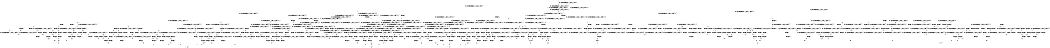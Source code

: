 digraph BCG {
size = "7, 10.5";
center = TRUE;
node [shape = circle];
0 [peripheries = 2];
0 -> 1 [label = "EX !0 !ATOMIC_EXCH_BRANCH (1, +1, TRUE, +1, 1, FALSE) !{}"];
0 -> 2 [label = "EX !2 !ATOMIC_EXCH_BRANCH (1, +1, TRUE, +0, 2, TRUE) !{}"];
0 -> 3 [label = "EX !1 !ATOMIC_EXCH_BRANCH (1, +0, TRUE, +0, 1, TRUE) !{}"];
1 -> 4 [label = "EX !2 !ATOMIC_EXCH_BRANCH (1, +1, TRUE, +0, 2, FALSE) !{0}"];
1 -> 5 [label = "EX !1 !ATOMIC_EXCH_BRANCH (1, +0, TRUE, +0, 1, FALSE) !{0}"];
1 -> 6 [label = "TERMINATE !0"];
2 -> 7 [label = "EX !0 !ATOMIC_EXCH_BRANCH (1, +1, TRUE, +1, 1, TRUE) !{0, 1, 2}"];
2 -> 8 [label = "EX !1 !ATOMIC_EXCH_BRANCH (1, +0, TRUE, +0, 1, FALSE) !{0, 1, 2}"];
2 -> 9 [label = "TERMINATE !2"];
2 -> 10 [label = "EX !0 !ATOMIC_EXCH_BRANCH (1, +1, TRUE, +1, 1, TRUE) !{0, 1, 2}"];
3 -> 11 [label = "EX !1 !ATOMIC_EXCH_BRANCH (1, +0, TRUE, +0, 1, TRUE) !{0, 1}"];
3 -> 12 [label = "EX !0 !ATOMIC_EXCH_BRANCH (1, +1, TRUE, +1, 1, FALSE) !{0, 1}"];
3 -> 13 [label = "EX !2 !ATOMIC_EXCH_BRANCH (1, +1, TRUE, +0, 2, TRUE) !{0, 1}"];
3 -> 14 [label = "EX !0 !ATOMIC_EXCH_BRANCH (1, +1, TRUE, +1, 1, FALSE) !{0, 1}"];
4 -> 15 [label = "EX !1 !ATOMIC_EXCH_BRANCH (1, +0, TRUE, +0, 1, FALSE) !{0, 1, 2}"];
4 -> 16 [label = "TERMINATE !0"];
4 -> 17 [label = "TERMINATE !2"];
5 -> 18 [label = "EX !2 !ATOMIC_EXCH_BRANCH (1, +1, TRUE, +0, 2, TRUE) !{0, 1}"];
5 -> 19 [label = "TERMINATE !0"];
5 -> 20 [label = "TERMINATE !1"];
6 -> 21 [label = "EX !2 !ATOMIC_EXCH_BRANCH (1, +1, TRUE, +0, 2, FALSE) !{}"];
6 -> 22 [label = "EX !1 !ATOMIC_EXCH_BRANCH (1, +0, TRUE, +0, 1, FALSE) !{}"];
7 -> 7 [label = "EX !0 !ATOMIC_EXCH_BRANCH (1, +1, TRUE, +1, 1, TRUE) !{0, 1, 2}"];
7 -> 23 [label = "EX !1 !ATOMIC_EXCH_BRANCH (1, +0, TRUE, +0, 1, FALSE) !{0, 1, 2}"];
7 -> 24 [label = "TERMINATE !2"];
7 -> 10 [label = "EX !0 !ATOMIC_EXCH_BRANCH (1, +1, TRUE, +1, 1, TRUE) !{0, 1, 2}"];
8 -> 25 [label = "EX !0 !ATOMIC_EXCH_BRANCH (1, +1, TRUE, +1, 1, FALSE) !{0, 1, 2}"];
8 -> 26 [label = "TERMINATE !2"];
8 -> 27 [label = "TERMINATE !1"];
8 -> 28 [label = "EX !0 !ATOMIC_EXCH_BRANCH (1, +1, TRUE, +1, 1, FALSE) !{0, 1, 2}"];
9 -> 29 [label = "EX !0 !ATOMIC_EXCH_BRANCH (1, +1, TRUE, +1, 1, TRUE) !{0, 1}"];
9 -> 30 [label = "EX !1 !ATOMIC_EXCH_BRANCH (1, +0, TRUE, +0, 1, FALSE) !{0, 1}"];
9 -> 31 [label = "EX !0 !ATOMIC_EXCH_BRANCH (1, +1, TRUE, +1, 1, TRUE) !{0, 1}"];
10 -> 32 [label = "EX !1 !ATOMIC_EXCH_BRANCH (1, +0, TRUE, +0, 1, FALSE) !{0, 1, 2}"];
10 -> 10 [label = "EX !0 !ATOMIC_EXCH_BRANCH (1, +1, TRUE, +1, 1, TRUE) !{0, 1, 2}"];
10 -> 33 [label = "EX !1 !ATOMIC_EXCH_BRANCH (1, +0, TRUE, +0, 1, FALSE) !{0, 1, 2}"];
10 -> 34 [label = "TERMINATE !2"];
11 -> 11 [label = "EX !1 !ATOMIC_EXCH_BRANCH (1, +0, TRUE, +0, 1, TRUE) !{0, 1}"];
11 -> 12 [label = "EX !0 !ATOMIC_EXCH_BRANCH (1, +1, TRUE, +1, 1, FALSE) !{0, 1}"];
11 -> 13 [label = "EX !2 !ATOMIC_EXCH_BRANCH (1, +1, TRUE, +0, 2, TRUE) !{0, 1}"];
11 -> 14 [label = "EX !0 !ATOMIC_EXCH_BRANCH (1, +1, TRUE, +1, 1, FALSE) !{0, 1}"];
12 -> 35 [label = "EX !1 !ATOMIC_EXCH_BRANCH (1, +0, TRUE, +0, 1, FALSE) !{0, 1}"];
12 -> 36 [label = "EX !2 !ATOMIC_EXCH_BRANCH (1, +1, TRUE, +0, 2, FALSE) !{0, 1}"];
12 -> 37 [label = "TERMINATE !0"];
13 -> 8 [label = "EX !1 !ATOMIC_EXCH_BRANCH (1, +0, TRUE, +0, 1, FALSE) !{0, 1, 2}"];
13 -> 38 [label = "EX !0 !ATOMIC_EXCH_BRANCH (1, +1, TRUE, +1, 1, TRUE) !{0, 1, 2}"];
13 -> 39 [label = "TERMINATE !2"];
13 -> 40 [label = "EX !0 !ATOMIC_EXCH_BRANCH (1, +1, TRUE, +1, 1, TRUE) !{0, 1, 2}"];
14 -> 41 [label = "EX !1 !ATOMIC_EXCH_BRANCH (1, +0, TRUE, +0, 1, FALSE) !{0, 1}"];
14 -> 42 [label = "EX !1 !ATOMIC_EXCH_BRANCH (1, +0, TRUE, +0, 1, FALSE) !{0, 1}"];
14 -> 43 [label = "EX !2 !ATOMIC_EXCH_BRANCH (1, +1, TRUE, +0, 2, FALSE) !{0, 1}"];
14 -> 44 [label = "TERMINATE !0"];
15 -> 45 [label = "TERMINATE !0"];
15 -> 46 [label = "TERMINATE !2"];
15 -> 47 [label = "TERMINATE !1"];
16 -> 48 [label = "EX !1 !ATOMIC_EXCH_BRANCH (1, +0, TRUE, +0, 1, FALSE) !{1, 2}"];
16 -> 49 [label = "TERMINATE !2"];
16 -> 50 [label = "EX !1 !ATOMIC_EXCH_BRANCH (1, +0, TRUE, +0, 1, FALSE) !{1, 2}"];
17 -> 51 [label = "EX !1 !ATOMIC_EXCH_BRANCH (1, +0, TRUE, +0, 1, FALSE) !{0, 1}"];
17 -> 52 [label = "TERMINATE !0"];
18 -> 53 [label = "TERMINATE !0"];
18 -> 54 [label = "TERMINATE !2"];
18 -> 55 [label = "TERMINATE !1"];
19 -> 56 [label = "EX !2 !ATOMIC_EXCH_BRANCH (1, +1, TRUE, +0, 2, TRUE) !{1}"];
19 -> 57 [label = "TERMINATE !1"];
20 -> 58 [label = "EX !2 !ATOMIC_EXCH_BRANCH (1, +1, TRUE, +0, 2, TRUE) !{0}"];
20 -> 59 [label = "TERMINATE !0"];
21 -> 48 [label = "EX !1 !ATOMIC_EXCH_BRANCH (1, +0, TRUE, +0, 1, FALSE) !{1, 2}"];
21 -> 49 [label = "TERMINATE !2"];
21 -> 50 [label = "EX !1 !ATOMIC_EXCH_BRANCH (1, +0, TRUE, +0, 1, FALSE) !{1, 2}"];
22 -> 56 [label = "EX !2 !ATOMIC_EXCH_BRANCH (1, +1, TRUE, +0, 2, TRUE) !{1}"];
22 -> 57 [label = "TERMINATE !1"];
23 -> 25 [label = "EX !0 !ATOMIC_EXCH_BRANCH (1, +1, TRUE, +1, 1, FALSE) !{0, 1, 2}"];
23 -> 60 [label = "TERMINATE !2"];
23 -> 61 [label = "TERMINATE !1"];
23 -> 28 [label = "EX !0 !ATOMIC_EXCH_BRANCH (1, +1, TRUE, +1, 1, FALSE) !{0, 1, 2}"];
24 -> 29 [label = "EX !0 !ATOMIC_EXCH_BRANCH (1, +1, TRUE, +1, 1, TRUE) !{0, 1}"];
24 -> 62 [label = "EX !1 !ATOMIC_EXCH_BRANCH (1, +0, TRUE, +0, 1, FALSE) !{0, 1}"];
24 -> 31 [label = "EX !0 !ATOMIC_EXCH_BRANCH (1, +1, TRUE, +1, 1, TRUE) !{0, 1}"];
25 -> 53 [label = "TERMINATE !0"];
25 -> 54 [label = "TERMINATE !2"];
25 -> 55 [label = "TERMINATE !1"];
26 -> 63 [label = "EX !0 !ATOMIC_EXCH_BRANCH (1, +1, TRUE, +1, 1, FALSE) !{0, 1}"];
26 -> 64 [label = "TERMINATE !1"];
26 -> 65 [label = "EX !0 !ATOMIC_EXCH_BRANCH (1, +1, TRUE, +1, 1, FALSE) !{0, 1}"];
27 -> 66 [label = "EX !0 !ATOMIC_EXCH_BRANCH (1, +1, TRUE, +1, 1, FALSE) !{0, 2}"];
27 -> 67 [label = "TERMINATE !2"];
27 -> 68 [label = "EX !0 !ATOMIC_EXCH_BRANCH (1, +1, TRUE, +1, 1, FALSE) !{0, 2}"];
28 -> 69 [label = "TERMINATE !0"];
28 -> 70 [label = "TERMINATE !2"];
28 -> 71 [label = "TERMINATE !1"];
29 -> 29 [label = "EX !0 !ATOMIC_EXCH_BRANCH (1, +1, TRUE, +1, 1, TRUE) !{0, 1}"];
29 -> 62 [label = "EX !1 !ATOMIC_EXCH_BRANCH (1, +0, TRUE, +0, 1, FALSE) !{0, 1}"];
29 -> 31 [label = "EX !0 !ATOMIC_EXCH_BRANCH (1, +1, TRUE, +1, 1, TRUE) !{0, 1}"];
30 -> 63 [label = "EX !0 !ATOMIC_EXCH_BRANCH (1, +1, TRUE, +1, 1, FALSE) !{0, 1}"];
30 -> 64 [label = "TERMINATE !1"];
30 -> 65 [label = "EX !0 !ATOMIC_EXCH_BRANCH (1, +1, TRUE, +1, 1, FALSE) !{0, 1}"];
31 -> 72 [label = "EX !1 !ATOMIC_EXCH_BRANCH (1, +0, TRUE, +0, 1, FALSE) !{0, 1}"];
31 -> 31 [label = "EX !0 !ATOMIC_EXCH_BRANCH (1, +1, TRUE, +1, 1, TRUE) !{0, 1}"];
31 -> 73 [label = "EX !1 !ATOMIC_EXCH_BRANCH (1, +0, TRUE, +0, 1, FALSE) !{0, 1}"];
32 -> 74 [label = "EX !0 !ATOMIC_EXCH_BRANCH (1, +1, TRUE, +1, 1, FALSE) !{0, 1, 2}"];
32 -> 75 [label = "TERMINATE !2"];
32 -> 76 [label = "TERMINATE !1"];
33 -> 28 [label = "EX !0 !ATOMIC_EXCH_BRANCH (1, +1, TRUE, +1, 1, FALSE) !{0, 1, 2}"];
33 -> 77 [label = "TERMINATE !2"];
33 -> 78 [label = "TERMINATE !1"];
34 -> 79 [label = "EX !0 !ATOMIC_EXCH_BRANCH (1, +1, TRUE, +1, 1, TRUE) !{0, 1}"];
34 -> 80 [label = "EX !1 !ATOMIC_EXCH_BRANCH (1, +0, TRUE, +0, 1, FALSE) !{0, 1}"];
35 -> 18 [label = "EX !2 !ATOMIC_EXCH_BRANCH (1, +1, TRUE, +0, 2, TRUE) !{0, 1}"];
35 -> 19 [label = "TERMINATE !0"];
35 -> 20 [label = "TERMINATE !1"];
36 -> 15 [label = "EX !1 !ATOMIC_EXCH_BRANCH (1, +0, TRUE, +0, 1, FALSE) !{0, 1, 2}"];
36 -> 81 [label = "TERMINATE !0"];
36 -> 82 [label = "TERMINATE !2"];
37 -> 83 [label = "EX !1 !ATOMIC_EXCH_BRANCH (1, +0, TRUE, +0, 1, FALSE) !{1}"];
37 -> 84 [label = "EX !2 !ATOMIC_EXCH_BRANCH (1, +1, TRUE, +0, 2, FALSE) !{1}"];
37 -> 85 [label = "EX !1 !ATOMIC_EXCH_BRANCH (1, +0, TRUE, +0, 1, FALSE) !{1}"];
38 -> 38 [label = "EX !0 !ATOMIC_EXCH_BRANCH (1, +1, TRUE, +1, 1, TRUE) !{0, 1, 2}"];
38 -> 23 [label = "EX !1 !ATOMIC_EXCH_BRANCH (1, +0, TRUE, +0, 1, FALSE) !{0, 1, 2}"];
38 -> 86 [label = "TERMINATE !2"];
38 -> 40 [label = "EX !0 !ATOMIC_EXCH_BRANCH (1, +1, TRUE, +1, 1, TRUE) !{0, 1, 2}"];
39 -> 30 [label = "EX !1 !ATOMIC_EXCH_BRANCH (1, +0, TRUE, +0, 1, FALSE) !{0, 1}"];
39 -> 87 [label = "EX !0 !ATOMIC_EXCH_BRANCH (1, +1, TRUE, +1, 1, TRUE) !{0, 1}"];
39 -> 88 [label = "EX !0 !ATOMIC_EXCH_BRANCH (1, +1, TRUE, +1, 1, TRUE) !{0, 1}"];
40 -> 32 [label = "EX !1 !ATOMIC_EXCH_BRANCH (1, +0, TRUE, +0, 1, FALSE) !{0, 1, 2}"];
40 -> 40 [label = "EX !0 !ATOMIC_EXCH_BRANCH (1, +1, TRUE, +1, 1, TRUE) !{0, 1, 2}"];
40 -> 33 [label = "EX !1 !ATOMIC_EXCH_BRANCH (1, +0, TRUE, +0, 1, FALSE) !{0, 1, 2}"];
40 -> 89 [label = "TERMINATE !2"];
41 -> 90 [label = "EX !2 !ATOMIC_EXCH_BRANCH (1, +1, TRUE, +0, 2, TRUE) !{0, 1}"];
41 -> 91 [label = "TERMINATE !0"];
41 -> 92 [label = "TERMINATE !1"];
42 -> 93 [label = "EX !2 !ATOMIC_EXCH_BRANCH (1, +1, TRUE, +0, 2, TRUE) !{0, 1}"];
42 -> 94 [label = "TERMINATE !0"];
42 -> 95 [label = "TERMINATE !1"];
43 -> 96 [label = "EX !1 !ATOMIC_EXCH_BRANCH (1, +0, TRUE, +0, 1, FALSE) !{0, 1, 2}"];
43 -> 97 [label = "TERMINATE !0"];
43 -> 98 [label = "TERMINATE !2"];
44 -> 99 [label = "EX !1 !ATOMIC_EXCH_BRANCH (1, +0, TRUE, +0, 1, FALSE) !{1}"];
44 -> 100 [label = "EX !2 !ATOMIC_EXCH_BRANCH (1, +1, TRUE, +0, 2, FALSE) !{1}"];
45 -> 101 [label = "TERMINATE !2"];
45 -> 102 [label = "TERMINATE !1"];
46 -> 103 [label = "TERMINATE !0"];
46 -> 104 [label = "TERMINATE !1"];
47 -> 105 [label = "TERMINATE !0"];
47 -> 106 [label = "TERMINATE !2"];
48 -> 101 [label = "TERMINATE !2"];
48 -> 102 [label = "TERMINATE !1"];
49 -> 107 [label = "EX !1 !ATOMIC_EXCH_BRANCH (1, +0, TRUE, +0, 1, FALSE) !{1}"];
49 -> 108 [label = "EX !1 !ATOMIC_EXCH_BRANCH (1, +0, TRUE, +0, 1, FALSE) !{1}"];
50 -> 109 [label = "TERMINATE !2"];
50 -> 110 [label = "TERMINATE !1"];
51 -> 103 [label = "TERMINATE !0"];
51 -> 104 [label = "TERMINATE !1"];
52 -> 107 [label = "EX !1 !ATOMIC_EXCH_BRANCH (1, +0, TRUE, +0, 1, FALSE) !{1}"];
52 -> 108 [label = "EX !1 !ATOMIC_EXCH_BRANCH (1, +0, TRUE, +0, 1, FALSE) !{1}"];
53 -> 111 [label = "TERMINATE !2"];
53 -> 112 [label = "TERMINATE !1"];
54 -> 113 [label = "TERMINATE !0"];
54 -> 114 [label = "TERMINATE !1"];
55 -> 115 [label = "TERMINATE !0"];
55 -> 116 [label = "TERMINATE !2"];
56 -> 111 [label = "TERMINATE !2"];
56 -> 112 [label = "TERMINATE !1"];
57 -> 117 [label = "EX !2 !ATOMIC_EXCH_BRANCH (1, +1, TRUE, +0, 2, TRUE) !{}"];
58 -> 115 [label = "TERMINATE !0"];
58 -> 116 [label = "TERMINATE !2"];
59 -> 117 [label = "EX !2 !ATOMIC_EXCH_BRANCH (1, +1, TRUE, +0, 2, TRUE) !{}"];
60 -> 63 [label = "EX !0 !ATOMIC_EXCH_BRANCH (1, +1, TRUE, +1, 1, FALSE) !{0, 1}"];
60 -> 118 [label = "TERMINATE !1"];
60 -> 65 [label = "EX !0 !ATOMIC_EXCH_BRANCH (1, +1, TRUE, +1, 1, FALSE) !{0, 1}"];
61 -> 66 [label = "EX !0 !ATOMIC_EXCH_BRANCH (1, +1, TRUE, +1, 1, FALSE) !{0, 2}"];
61 -> 119 [label = "TERMINATE !2"];
61 -> 68 [label = "EX !0 !ATOMIC_EXCH_BRANCH (1, +1, TRUE, +1, 1, FALSE) !{0, 2}"];
62 -> 63 [label = "EX !0 !ATOMIC_EXCH_BRANCH (1, +1, TRUE, +1, 1, FALSE) !{0, 1}"];
62 -> 118 [label = "TERMINATE !1"];
62 -> 65 [label = "EX !0 !ATOMIC_EXCH_BRANCH (1, +1, TRUE, +1, 1, FALSE) !{0, 1}"];
63 -> 113 [label = "TERMINATE !0"];
63 -> 114 [label = "TERMINATE !1"];
64 -> 120 [label = "EX !0 !ATOMIC_EXCH_BRANCH (1, +1, TRUE, +1, 1, FALSE) !{0}"];
64 -> 121 [label = "EX !0 !ATOMIC_EXCH_BRANCH (1, +1, TRUE, +1, 1, FALSE) !{0}"];
65 -> 122 [label = "TERMINATE !0"];
65 -> 123 [label = "TERMINATE !1"];
66 -> 115 [label = "TERMINATE !0"];
66 -> 116 [label = "TERMINATE !2"];
67 -> 120 [label = "EX !0 !ATOMIC_EXCH_BRANCH (1, +1, TRUE, +1, 1, FALSE) !{0}"];
67 -> 121 [label = "EX !0 !ATOMIC_EXCH_BRANCH (1, +1, TRUE, +1, 1, FALSE) !{0}"];
68 -> 124 [label = "TERMINATE !0"];
68 -> 125 [label = "TERMINATE !2"];
69 -> 126 [label = "TERMINATE !2"];
69 -> 127 [label = "TERMINATE !1"];
70 -> 128 [label = "TERMINATE !0"];
70 -> 129 [label = "TERMINATE !1"];
71 -> 130 [label = "TERMINATE !0"];
71 -> 131 [label = "TERMINATE !2"];
72 -> 132 [label = "EX !0 !ATOMIC_EXCH_BRANCH (1, +1, TRUE, +1, 1, FALSE) !{0, 1}"];
72 -> 133 [label = "TERMINATE !1"];
72 -> 65 [label = "EX !0 !ATOMIC_EXCH_BRANCH (1, +1, TRUE, +1, 1, FALSE) !{0, 1}"];
73 -> 65 [label = "EX !0 !ATOMIC_EXCH_BRANCH (1, +1, TRUE, +1, 1, FALSE) !{0, 1}"];
73 -> 134 [label = "TERMINATE !1"];
74 -> 135 [label = "TERMINATE !0"];
74 -> 136 [label = "TERMINATE !2"];
74 -> 137 [label = "TERMINATE !1"];
75 -> 138 [label = "EX !0 !ATOMIC_EXCH_BRANCH (1, +1, TRUE, +1, 1, FALSE) !{0, 1}"];
75 -> 139 [label = "TERMINATE !1"];
76 -> 140 [label = "EX !0 !ATOMIC_EXCH_BRANCH (1, +1, TRUE, +1, 1, FALSE) !{0, 2}"];
76 -> 141 [label = "TERMINATE !2"];
77 -> 142 [label = "EX !0 !ATOMIC_EXCH_BRANCH (1, +1, TRUE, +1, 1, FALSE) !{0, 1}"];
77 -> 143 [label = "TERMINATE !1"];
78 -> 144 [label = "EX !0 !ATOMIC_EXCH_BRANCH (1, +1, TRUE, +1, 1, FALSE) !{0, 2}"];
78 -> 145 [label = "TERMINATE !2"];
79 -> 79 [label = "EX !0 !ATOMIC_EXCH_BRANCH (1, +1, TRUE, +1, 1, TRUE) !{0, 1}"];
79 -> 80 [label = "EX !1 !ATOMIC_EXCH_BRANCH (1, +0, TRUE, +0, 1, FALSE) !{0, 1}"];
80 -> 142 [label = "EX !0 !ATOMIC_EXCH_BRANCH (1, +1, TRUE, +1, 1, FALSE) !{0, 1}"];
80 -> 143 [label = "TERMINATE !1"];
81 -> 48 [label = "EX !1 !ATOMIC_EXCH_BRANCH (1, +0, TRUE, +0, 1, FALSE) !{1, 2}"];
81 -> 146 [label = "TERMINATE !2"];
81 -> 50 [label = "EX !1 !ATOMIC_EXCH_BRANCH (1, +0, TRUE, +0, 1, FALSE) !{1, 2}"];
82 -> 51 [label = "EX !1 !ATOMIC_EXCH_BRANCH (1, +0, TRUE, +0, 1, FALSE) !{0, 1}"];
82 -> 147 [label = "TERMINATE !0"];
83 -> 56 [label = "EX !2 !ATOMIC_EXCH_BRANCH (1, +1, TRUE, +0, 2, TRUE) !{1}"];
83 -> 57 [label = "TERMINATE !1"];
84 -> 48 [label = "EX !1 !ATOMIC_EXCH_BRANCH (1, +0, TRUE, +0, 1, FALSE) !{1, 2}"];
84 -> 146 [label = "TERMINATE !2"];
84 -> 50 [label = "EX !1 !ATOMIC_EXCH_BRANCH (1, +0, TRUE, +0, 1, FALSE) !{1, 2}"];
85 -> 148 [label = "EX !2 !ATOMIC_EXCH_BRANCH (1, +1, TRUE, +0, 2, TRUE) !{1}"];
85 -> 149 [label = "TERMINATE !1"];
86 -> 87 [label = "EX !0 !ATOMIC_EXCH_BRANCH (1, +1, TRUE, +1, 1, TRUE) !{0, 1}"];
86 -> 62 [label = "EX !1 !ATOMIC_EXCH_BRANCH (1, +0, TRUE, +0, 1, FALSE) !{0, 1}"];
86 -> 88 [label = "EX !0 !ATOMIC_EXCH_BRANCH (1, +1, TRUE, +1, 1, TRUE) !{0, 1}"];
87 -> 87 [label = "EX !0 !ATOMIC_EXCH_BRANCH (1, +1, TRUE, +1, 1, TRUE) !{0, 1}"];
87 -> 62 [label = "EX !1 !ATOMIC_EXCH_BRANCH (1, +0, TRUE, +0, 1, FALSE) !{0, 1}"];
87 -> 88 [label = "EX !0 !ATOMIC_EXCH_BRANCH (1, +1, TRUE, +1, 1, TRUE) !{0, 1}"];
88 -> 72 [label = "EX !1 !ATOMIC_EXCH_BRANCH (1, +0, TRUE, +0, 1, FALSE) !{0, 1}"];
88 -> 88 [label = "EX !0 !ATOMIC_EXCH_BRANCH (1, +1, TRUE, +1, 1, TRUE) !{0, 1}"];
88 -> 73 [label = "EX !1 !ATOMIC_EXCH_BRANCH (1, +0, TRUE, +0, 1, FALSE) !{0, 1}"];
89 -> 150 [label = "EX !0 !ATOMIC_EXCH_BRANCH (1, +1, TRUE, +1, 1, TRUE) !{0, 1}"];
89 -> 80 [label = "EX !1 !ATOMIC_EXCH_BRANCH (1, +0, TRUE, +0, 1, FALSE) !{0, 1}"];
90 -> 151 [label = "TERMINATE !0"];
90 -> 152 [label = "TERMINATE !2"];
90 -> 153 [label = "TERMINATE !1"];
91 -> 154 [label = "EX !2 !ATOMIC_EXCH_BRANCH (1, +1, TRUE, +0, 2, TRUE) !{1}"];
91 -> 155 [label = "TERMINATE !1"];
92 -> 156 [label = "EX !2 !ATOMIC_EXCH_BRANCH (1, +1, TRUE, +0, 2, TRUE) !{0}"];
92 -> 157 [label = "TERMINATE !0"];
93 -> 158 [label = "TERMINATE !0"];
93 -> 159 [label = "TERMINATE !2"];
93 -> 160 [label = "TERMINATE !1"];
94 -> 161 [label = "EX !2 !ATOMIC_EXCH_BRANCH (1, +1, TRUE, +0, 2, TRUE) !{1}"];
94 -> 162 [label = "TERMINATE !1"];
95 -> 163 [label = "EX !2 !ATOMIC_EXCH_BRANCH (1, +1, TRUE, +0, 2, TRUE) !{0}"];
95 -> 164 [label = "TERMINATE !0"];
96 -> 165 [label = "TERMINATE !0"];
96 -> 166 [label = "TERMINATE !2"];
96 -> 167 [label = "TERMINATE !1"];
97 -> 168 [label = "EX !1 !ATOMIC_EXCH_BRANCH (1, +0, TRUE, +0, 1, FALSE) !{1, 2}"];
97 -> 169 [label = "TERMINATE !2"];
98 -> 170 [label = "EX !1 !ATOMIC_EXCH_BRANCH (1, +0, TRUE, +0, 1, FALSE) !{0, 1}"];
98 -> 171 [label = "EX !1 !ATOMIC_EXCH_BRANCH (1, +0, TRUE, +0, 1, FALSE) !{0, 1}"];
98 -> 172 [label = "TERMINATE !0"];
99 -> 161 [label = "EX !2 !ATOMIC_EXCH_BRANCH (1, +1, TRUE, +0, 2, TRUE) !{1}"];
99 -> 162 [label = "TERMINATE !1"];
100 -> 168 [label = "EX !1 !ATOMIC_EXCH_BRANCH (1, +0, TRUE, +0, 1, FALSE) !{1, 2}"];
100 -> 169 [label = "TERMINATE !2"];
101 -> 173 [label = "TERMINATE !1"];
102 -> 174 [label = "TERMINATE !2"];
103 -> 173 [label = "TERMINATE !1"];
104 -> 175 [label = "TERMINATE !0"];
105 -> 174 [label = "TERMINATE !2"];
106 -> 175 [label = "TERMINATE !0"];
107 -> 173 [label = "TERMINATE !1"];
108 -> 176 [label = "TERMINATE !1"];
109 -> 177 [label = "TERMINATE !1"];
110 -> 178 [label = "TERMINATE !2"];
111 -> 179 [label = "TERMINATE !1"];
112 -> 180 [label = "TERMINATE !2"];
113 -> 179 [label = "TERMINATE !1"];
114 -> 181 [label = "TERMINATE !0"];
115 -> 180 [label = "TERMINATE !2"];
116 -> 181 [label = "TERMINATE !0"];
117 -> 180 [label = "TERMINATE !2"];
118 -> 120 [label = "EX !0 !ATOMIC_EXCH_BRANCH (1, +1, TRUE, +1, 1, FALSE) !{0}"];
118 -> 121 [label = "EX !0 !ATOMIC_EXCH_BRANCH (1, +1, TRUE, +1, 1, FALSE) !{0}"];
119 -> 120 [label = "EX !0 !ATOMIC_EXCH_BRANCH (1, +1, TRUE, +1, 1, FALSE) !{0}"];
119 -> 121 [label = "EX !0 !ATOMIC_EXCH_BRANCH (1, +1, TRUE, +1, 1, FALSE) !{0}"];
120 -> 181 [label = "TERMINATE !0"];
121 -> 182 [label = "TERMINATE !0"];
122 -> 183 [label = "TERMINATE !1"];
123 -> 184 [label = "TERMINATE !0"];
124 -> 185 [label = "TERMINATE !2"];
125 -> 186 [label = "TERMINATE !0"];
126 -> 187 [label = "TERMINATE !1"];
127 -> 188 [label = "TERMINATE !2"];
128 -> 187 [label = "TERMINATE !1"];
129 -> 189 [label = "TERMINATE !0"];
130 -> 188 [label = "TERMINATE !2"];
131 -> 189 [label = "TERMINATE !0"];
132 -> 190 [label = "TERMINATE !0"];
132 -> 191 [label = "TERMINATE !1"];
133 -> 192 [label = "EX !0 !ATOMIC_EXCH_BRANCH (1, +1, TRUE, +1, 1, FALSE) !{0}"];
134 -> 193 [label = "EX !0 !ATOMIC_EXCH_BRANCH (1, +1, TRUE, +1, 1, FALSE) !{0}"];
135 -> 194 [label = "TERMINATE !2"];
135 -> 195 [label = "TERMINATE !1"];
136 -> 196 [label = "TERMINATE !0"];
136 -> 197 [label = "TERMINATE !1"];
137 -> 198 [label = "TERMINATE !0"];
137 -> 199 [label = "TERMINATE !2"];
138 -> 196 [label = "TERMINATE !0"];
138 -> 197 [label = "TERMINATE !1"];
139 -> 200 [label = "EX !0 !ATOMIC_EXCH_BRANCH (1, +1, TRUE, +1, 1, FALSE) !{0}"];
140 -> 198 [label = "TERMINATE !0"];
140 -> 199 [label = "TERMINATE !2"];
141 -> 200 [label = "EX !0 !ATOMIC_EXCH_BRANCH (1, +1, TRUE, +1, 1, FALSE) !{0}"];
142 -> 128 [label = "TERMINATE !0"];
142 -> 129 [label = "TERMINATE !1"];
143 -> 201 [label = "EX !0 !ATOMIC_EXCH_BRANCH (1, +1, TRUE, +1, 1, FALSE) !{0}"];
144 -> 130 [label = "TERMINATE !0"];
144 -> 131 [label = "TERMINATE !2"];
145 -> 201 [label = "EX !0 !ATOMIC_EXCH_BRANCH (1, +1, TRUE, +1, 1, FALSE) !{0}"];
146 -> 107 [label = "EX !1 !ATOMIC_EXCH_BRANCH (1, +0, TRUE, +0, 1, FALSE) !{1}"];
146 -> 108 [label = "EX !1 !ATOMIC_EXCH_BRANCH (1, +0, TRUE, +0, 1, FALSE) !{1}"];
147 -> 107 [label = "EX !1 !ATOMIC_EXCH_BRANCH (1, +0, TRUE, +0, 1, FALSE) !{1}"];
147 -> 108 [label = "EX !1 !ATOMIC_EXCH_BRANCH (1, +0, TRUE, +0, 1, FALSE) !{1}"];
148 -> 202 [label = "TERMINATE !2"];
148 -> 203 [label = "TERMINATE !1"];
149 -> 204 [label = "EX !2 !ATOMIC_EXCH_BRANCH (1, +1, TRUE, +0, 2, TRUE) !{}"];
150 -> 150 [label = "EX !0 !ATOMIC_EXCH_BRANCH (1, +1, TRUE, +1, 1, TRUE) !{0, 1}"];
150 -> 80 [label = "EX !1 !ATOMIC_EXCH_BRANCH (1, +0, TRUE, +0, 1, FALSE) !{0, 1}"];
151 -> 205 [label = "TERMINATE !2"];
151 -> 206 [label = "TERMINATE !1"];
152 -> 190 [label = "TERMINATE !0"];
152 -> 191 [label = "TERMINATE !1"];
153 -> 207 [label = "TERMINATE !0"];
153 -> 208 [label = "TERMINATE !2"];
154 -> 205 [label = "TERMINATE !2"];
154 -> 206 [label = "TERMINATE !1"];
155 -> 209 [label = "EX !2 !ATOMIC_EXCH_BRANCH (1, +1, TRUE, +0, 2, TRUE) !{}"];
156 -> 207 [label = "TERMINATE !0"];
156 -> 208 [label = "TERMINATE !2"];
157 -> 209 [label = "EX !2 !ATOMIC_EXCH_BRANCH (1, +1, TRUE, +0, 2, TRUE) !{}"];
158 -> 210 [label = "TERMINATE !2"];
158 -> 211 [label = "TERMINATE !1"];
159 -> 122 [label = "TERMINATE !0"];
159 -> 123 [label = "TERMINATE !1"];
160 -> 212 [label = "TERMINATE !0"];
160 -> 213 [label = "TERMINATE !2"];
161 -> 210 [label = "TERMINATE !2"];
161 -> 211 [label = "TERMINATE !1"];
162 -> 214 [label = "EX !2 !ATOMIC_EXCH_BRANCH (1, +1, TRUE, +0, 2, TRUE) !{}"];
163 -> 212 [label = "TERMINATE !0"];
163 -> 213 [label = "TERMINATE !2"];
164 -> 214 [label = "EX !2 !ATOMIC_EXCH_BRANCH (1, +1, TRUE, +0, 2, TRUE) !{}"];
165 -> 215 [label = "TERMINATE !2"];
165 -> 216 [label = "TERMINATE !1"];
166 -> 217 [label = "TERMINATE !0"];
166 -> 218 [label = "TERMINATE !1"];
167 -> 219 [label = "TERMINATE !0"];
167 -> 220 [label = "TERMINATE !2"];
168 -> 215 [label = "TERMINATE !2"];
168 -> 216 [label = "TERMINATE !1"];
169 -> 221 [label = "EX !1 !ATOMIC_EXCH_BRANCH (1, +0, TRUE, +0, 1, FALSE) !{1}"];
170 -> 222 [label = "TERMINATE !0"];
170 -> 223 [label = "TERMINATE !1"];
171 -> 217 [label = "TERMINATE !0"];
171 -> 218 [label = "TERMINATE !1"];
172 -> 221 [label = "EX !1 !ATOMIC_EXCH_BRANCH (1, +0, TRUE, +0, 1, FALSE) !{1}"];
173 -> 224 [label = "exit"];
174 -> 224 [label = "exit"];
175 -> 224 [label = "exit"];
176 -> 225 [label = "exit"];
177 -> 226 [label = "exit"];
178 -> 226 [label = "exit"];
179 -> 224 [label = "exit"];
180 -> 224 [label = "exit"];
181 -> 224 [label = "exit"];
182 -> 227 [label = "exit"];
183 -> 228 [label = "exit"];
184 -> 228 [label = "exit"];
185 -> 229 [label = "exit"];
186 -> 229 [label = "exit"];
187 -> 230 [label = "exit"];
188 -> 230 [label = "exit"];
189 -> 230 [label = "exit"];
190 -> 231 [label = "TERMINATE !1"];
191 -> 232 [label = "TERMINATE !0"];
192 -> 232 [label = "TERMINATE !0"];
193 -> 184 [label = "TERMINATE !0"];
194 -> 233 [label = "TERMINATE !1"];
195 -> 234 [label = "TERMINATE !2"];
196 -> 233 [label = "TERMINATE !1"];
197 -> 235 [label = "TERMINATE !0"];
198 -> 234 [label = "TERMINATE !2"];
199 -> 235 [label = "TERMINATE !0"];
200 -> 235 [label = "TERMINATE !0"];
201 -> 189 [label = "TERMINATE !0"];
202 -> 236 [label = "TERMINATE !1"];
203 -> 237 [label = "TERMINATE !2"];
204 -> 237 [label = "TERMINATE !2"];
205 -> 231 [label = "TERMINATE !1"];
206 -> 238 [label = "TERMINATE !2"];
207 -> 238 [label = "TERMINATE !2"];
208 -> 232 [label = "TERMINATE !0"];
209 -> 238 [label = "TERMINATE !2"];
210 -> 183 [label = "TERMINATE !1"];
211 -> 239 [label = "TERMINATE !2"];
212 -> 239 [label = "TERMINATE !2"];
213 -> 184 [label = "TERMINATE !0"];
214 -> 239 [label = "TERMINATE !2"];
215 -> 240 [label = "TERMINATE !1"];
216 -> 241 [label = "TERMINATE !2"];
217 -> 240 [label = "TERMINATE !1"];
218 -> 242 [label = "TERMINATE !0"];
219 -> 241 [label = "TERMINATE !2"];
220 -> 242 [label = "TERMINATE !0"];
221 -> 240 [label = "TERMINATE !1"];
222 -> 243 [label = "TERMINATE !1"];
223 -> 244 [label = "TERMINATE !0"];
231 -> 245 [label = "exit"];
232 -> 245 [label = "exit"];
233 -> 246 [label = "exit"];
234 -> 246 [label = "exit"];
235 -> 246 [label = "exit"];
236 -> 225 [label = "exit"];
237 -> 225 [label = "exit"];
238 -> 245 [label = "exit"];
239 -> 228 [label = "exit"];
240 -> 228 [label = "exit"];
241 -> 228 [label = "exit"];
242 -> 228 [label = "exit"];
243 -> 245 [label = "exit"];
244 -> 245 [label = "exit"];
}
